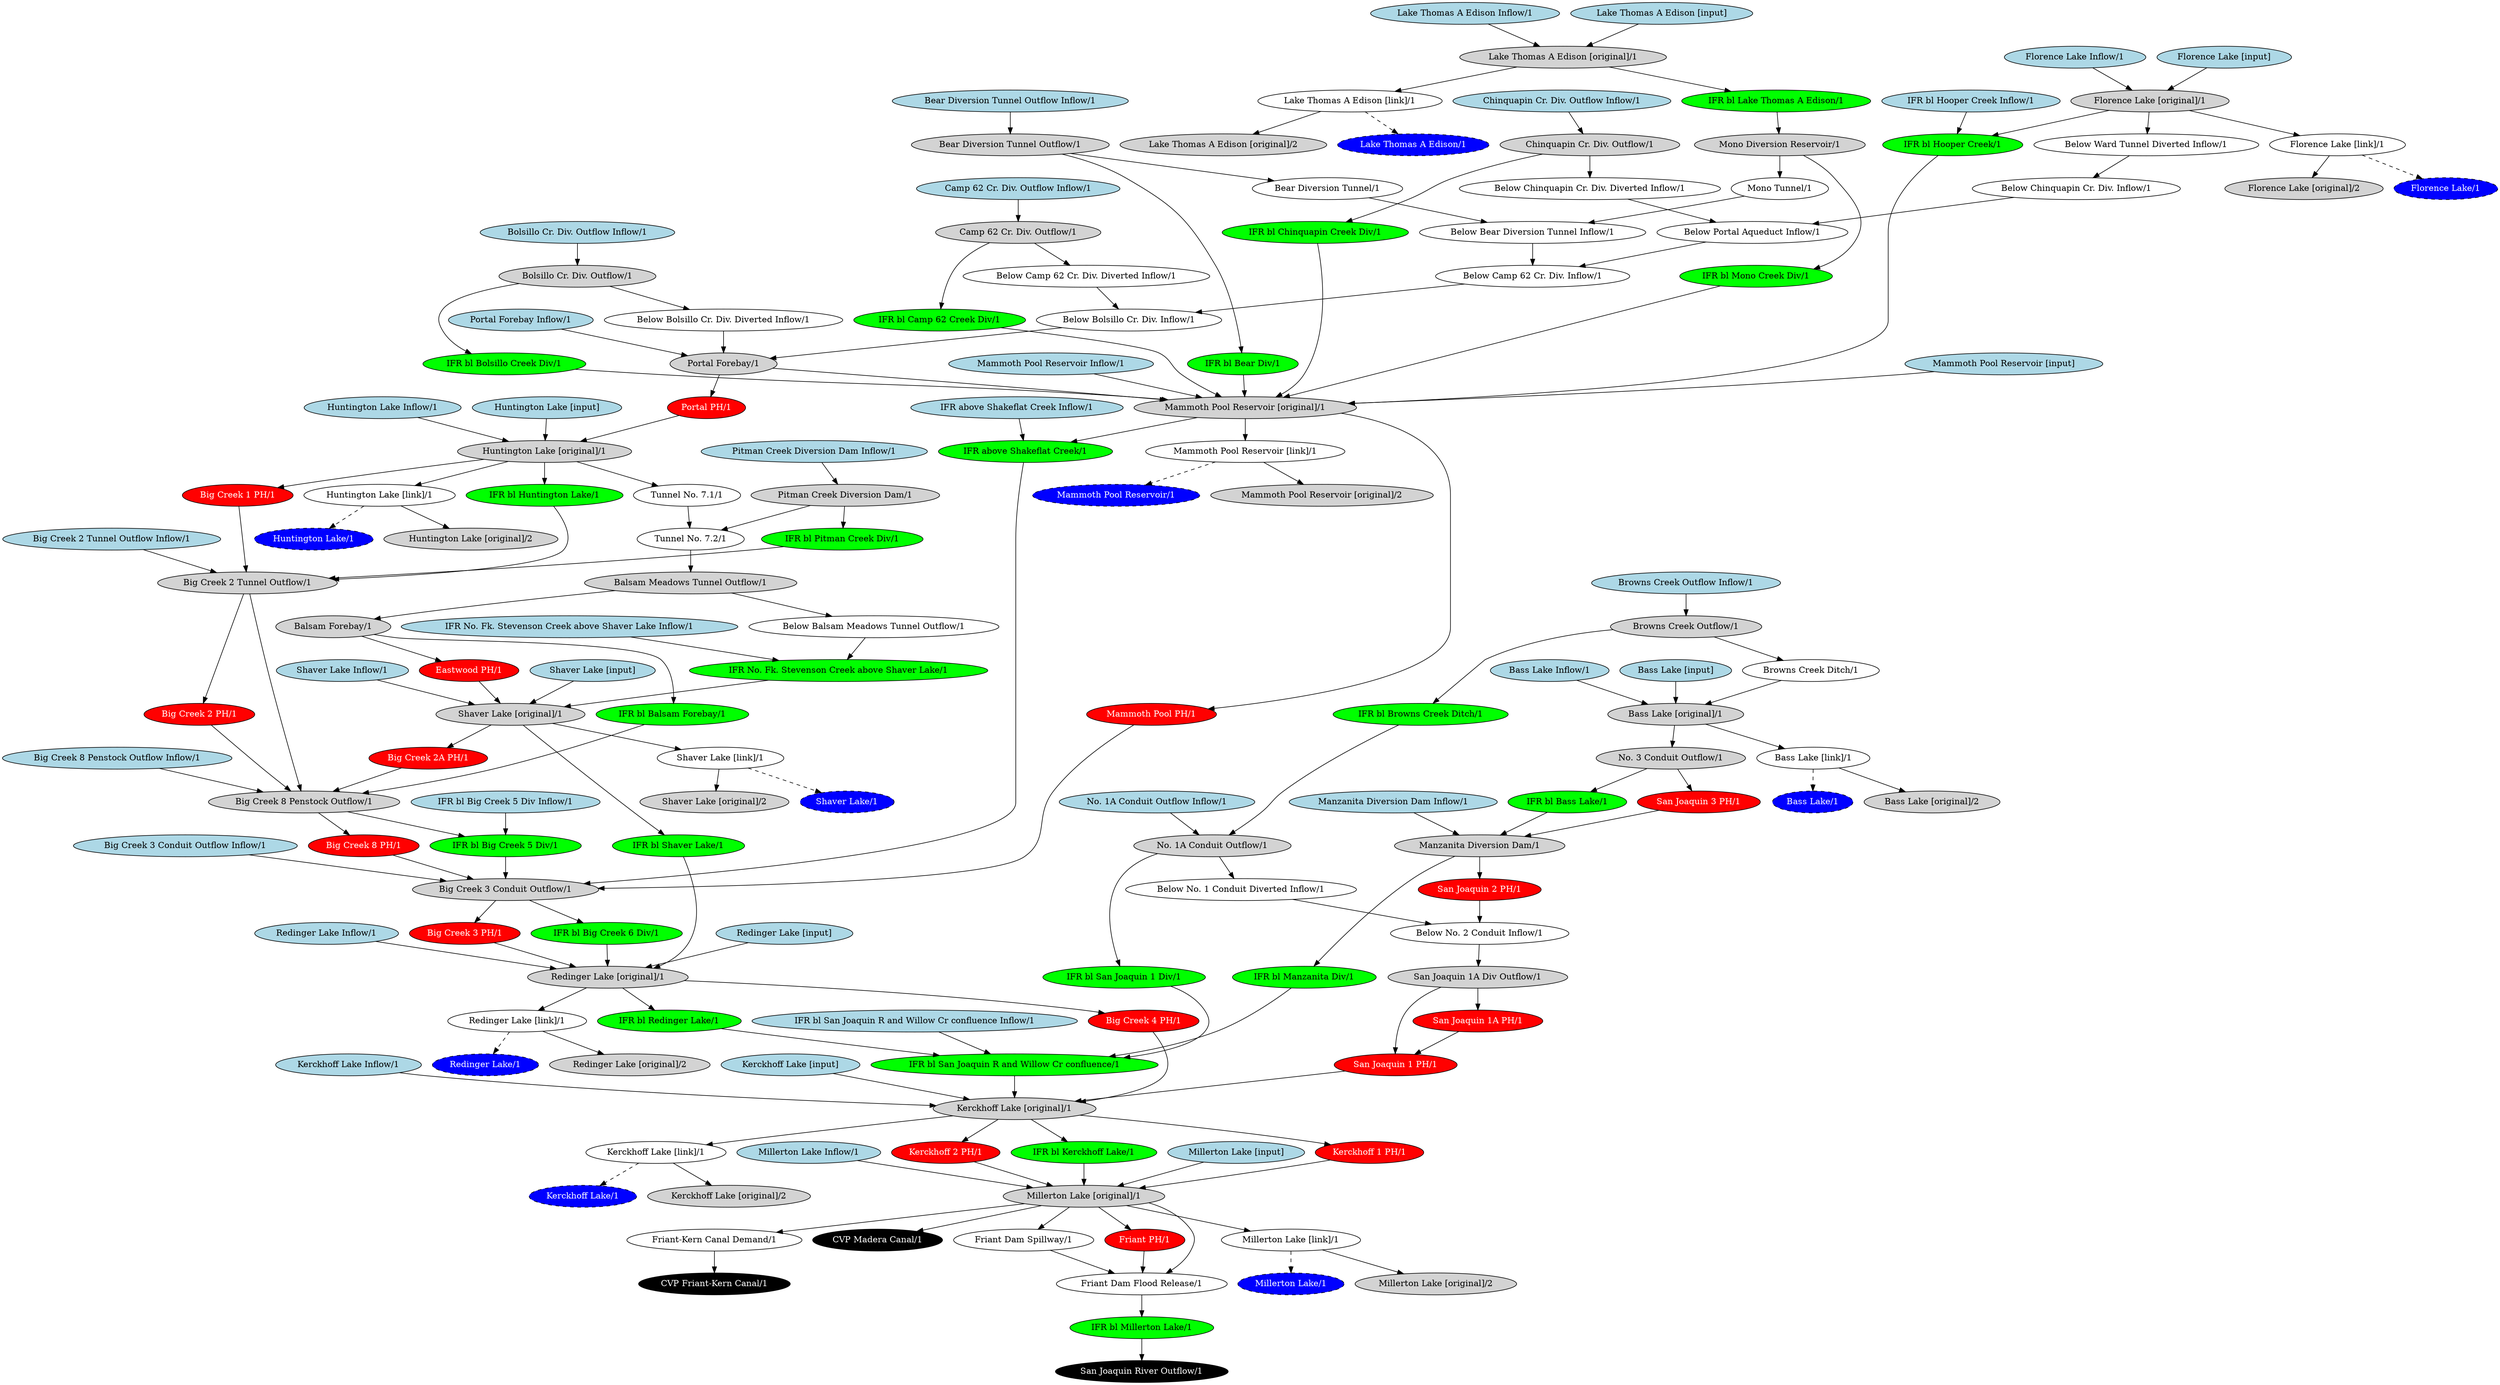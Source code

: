 // upper_san_joaquin
digraph upper_san_joaquin {
	"No. 1A Conduit Outflow Inflow/1" [fillcolor=lightblue fontcolor=black shape=oval style=filled]
	"Manzanita Diversion Dam Inflow/1" [fillcolor=lightblue fontcolor=black shape=oval style=filled]
	"Millerton Lake Inflow/1" [fillcolor=lightblue fontcolor=black shape=oval style=filled]
	"Kerckhoff Lake Inflow/1" [fillcolor=lightblue fontcolor=black shape=oval style=filled]
	"Browns Creek Outflow Inflow/1" [fillcolor=lightblue fontcolor=black shape=oval style=filled]
	"Bass Lake Inflow/1" [fillcolor=lightblue fontcolor=black shape=oval style=filled]
	"Redinger Lake Inflow/1" [fillcolor=lightblue fontcolor=black shape=oval style=filled]
	"Shaver Lake Inflow/1" [fillcolor=lightblue fontcolor=black shape=oval style=filled]
	"Big Creek 3 Conduit Outflow Inflow/1" [fillcolor=lightblue fontcolor=black shape=oval style=filled]
	"IFR above Shakeflat Creek Inflow/1" [fillcolor=lightblue fontcolor=black shape=oval style=filled]
	"Mammoth Pool Reservoir Inflow/1" [fillcolor=lightblue fontcolor=black shape=oval style=filled]
	"Big Creek 8 Penstock Outflow Inflow/1" [fillcolor=lightblue fontcolor=black shape=oval style=filled]
	"Big Creek 2 Tunnel Outflow Inflow/1" [fillcolor=lightblue fontcolor=black shape=oval style=filled]
	"Huntington Lake Inflow/1" [fillcolor=lightblue fontcolor=black shape=oval style=filled]
	"Lake Thomas A Edison Inflow/1" [fillcolor=lightblue fontcolor=black shape=oval style=filled]
	"Portal Forebay Inflow/1" [fillcolor=lightblue fontcolor=black shape=oval style=filled]
	"Bolsillo Cr. Div. Outflow Inflow/1" [fillcolor=lightblue fontcolor=black shape=oval style=filled]
	"Camp 62 Cr. Div. Outflow Inflow/1" [fillcolor=lightblue fontcolor=black shape=oval style=filled]
	"Chinquapin Cr. Div. Outflow Inflow/1" [fillcolor=lightblue fontcolor=black shape=oval style=filled]
	"IFR bl Hooper Creek Inflow/1" [fillcolor=lightblue fontcolor=black shape=oval style=filled]
	"Florence Lake Inflow/1" [fillcolor=lightblue fontcolor=black shape=oval style=filled]
	"IFR No. Fk. Stevenson Creek above Shaver Lake Inflow/1" [fillcolor=lightblue fontcolor=black shape=oval style=filled]
	"IFR bl Big Creek 5 Div Inflow/1" [fillcolor=lightblue fontcolor=black shape=oval style=filled]
	"Bear Diversion Tunnel Outflow Inflow/1" [fillcolor=lightblue fontcolor=black shape=oval style=filled]
	"Pitman Creek Diversion Dam Inflow/1" [fillcolor=lightblue fontcolor=black shape=oval style=filled]
	"IFR bl San Joaquin R and Willow Cr confluence Inflow/1" [fillcolor=lightblue fontcolor=black shape=oval style=filled]
	"Bear Diversion Tunnel/1" [fillcolor=white fontcolor=black shape=oval style=filled]
	"Below Balsam Meadows Tunnel Outflow/1" [fillcolor=white fontcolor=black shape=oval style=filled]
	"Below Bear Diversion Tunnel Inflow/1" [fillcolor=white fontcolor=black shape=oval style=filled]
	"Below Bolsillo Cr. Div. Diverted Inflow/1" [fillcolor=white fontcolor=black shape=oval style=filled]
	"Below Bolsillo Cr. Div. Inflow/1" [fillcolor=white fontcolor=black shape=oval style=filled]
	"Below Camp 62 Cr. Div. Diverted Inflow/1" [fillcolor=white fontcolor=black shape=oval style=filled]
	"Below Camp 62 Cr. Div. Inflow/1" [fillcolor=white fontcolor=black shape=oval style=filled]
	"Below Chinquapin Cr. Div. Diverted Inflow/1" [fillcolor=white fontcolor=black shape=oval style=filled]
	"Below Chinquapin Cr. Div. Inflow/1" [fillcolor=white fontcolor=black shape=oval style=filled]
	"Below No. 1 Conduit Diverted Inflow/1" [fillcolor=white fontcolor=black shape=oval style=filled]
	"Below No. 2 Conduit Inflow/1" [fillcolor=white fontcolor=black shape=oval style=filled]
	"Below Portal Aqueduct Inflow/1" [fillcolor=white fontcolor=black shape=oval style=filled]
	"Below Ward Tunnel Diverted Inflow/1" [fillcolor=white fontcolor=black shape=oval style=filled]
	"Browns Creek Ditch/1" [fillcolor=white fontcolor=black shape=oval style=filled]
	"Friant-Kern Canal Demand/1" [fillcolor=white fontcolor=black shape=oval style=filled]
	"Mono Tunnel/1" [fillcolor=white fontcolor=black shape=oval style=filled]
	"Tunnel No. 7.1/1" [fillcolor=white fontcolor=black shape=oval style=filled]
	"Tunnel No. 7.2/1" [fillcolor=white fontcolor=black shape=oval style=filled]
	"Balsam Forebay/1" [fillcolor=lightgrey fontcolor=black shape=oval style=filled]
	"Balsam Meadows Tunnel Outflow/1" [fillcolor=lightgrey fontcolor=black shape=oval style=filled]
	"Bass Lake [original]/1" [fillcolor=lightgrey fontcolor=black shape=oval style=filled]
	"Bass Lake [input]" [fillcolor=lightblue fontcolor=black shape=oval style=filled]
	"Bass Lake [link]/1" [fillcolor=white fontcolor=black shape=oval style=filled]
	"Bass Lake/1" [fillcolor=blue fontcolor=white shape=oval style="filled,dashed"]
	"Bass Lake [link]/1" -> "Bass Lake/1" [style=dashed]
	"Bass Lake [original]/2" [fillcolor=lightgrey fontcolor=black shape=oval style=filled]
	"Bear Diversion Tunnel Outflow/1" [fillcolor=lightgrey fontcolor=black shape=oval style=filled]
	"Big Creek 1 PH/1" [fillcolor=red fontcolor=white shape=oval style=filled]
	"Big Creek 2 PH/1" [fillcolor=red fontcolor=white shape=oval style=filled]
	"Big Creek 2 Tunnel Outflow/1" [fillcolor=lightgrey fontcolor=black shape=oval style=filled]
	"Big Creek 2A PH/1" [fillcolor=red fontcolor=white shape=oval style=filled]
	"Big Creek 3 Conduit Outflow/1" [fillcolor=lightgrey fontcolor=black shape=oval style=filled]
	"Big Creek 3 PH/1" [fillcolor=red fontcolor=white shape=oval style=filled]
	"Big Creek 4 PH/1" [fillcolor=red fontcolor=white shape=oval style=filled]
	"Big Creek 8 Penstock Outflow/1" [fillcolor=lightgrey fontcolor=black shape=oval style=filled]
	"Big Creek 8 PH/1" [fillcolor=red fontcolor=white shape=oval style=filled]
	"Bolsillo Cr. Div. Outflow/1" [fillcolor=lightgrey fontcolor=black shape=oval style=filled]
	"Browns Creek Outflow/1" [fillcolor=lightgrey fontcolor=black shape=oval style=filled]
	"Camp 62 Cr. Div. Outflow/1" [fillcolor=lightgrey fontcolor=black shape=oval style=filled]
	"Chinquapin Cr. Div. Outflow/1" [fillcolor=lightgrey fontcolor=black shape=oval style=filled]
	"CVP Friant-Kern Canal/1" [fillcolor=black fontcolor=white shape=oval style=filled]
	"CVP Madera Canal/1" [fillcolor=black fontcolor=white shape=oval style=filled]
	"Eastwood PH/1" [fillcolor=red fontcolor=white shape=oval style=filled]
	"Florence Lake [original]/1" [fillcolor=lightgrey fontcolor=black shape=oval style=filled]
	"Florence Lake [input]" [fillcolor=lightblue fontcolor=black shape=oval style=filled]
	"Florence Lake [link]/1" [fillcolor=white fontcolor=black shape=oval style=filled]
	"Florence Lake/1" [fillcolor=blue fontcolor=white shape=oval style="filled,dashed"]
	"Florence Lake [link]/1" -> "Florence Lake/1" [style=dashed]
	"Florence Lake [original]/2" [fillcolor=lightgrey fontcolor=black shape=oval style=filled]
	"Friant Dam Spillway/1" [fillcolor=white fontcolor=black shape=oval style=filled]
	"Friant Dam Flood Release/1" [fillcolor=white fontcolor=black shape=oval style=filled]
	"Friant PH/1" [fillcolor=red fontcolor=white shape=oval style=filled]
	"Huntington Lake [original]/1" [fillcolor=lightgrey fontcolor=black shape=oval style=filled]
	"Huntington Lake [input]" [fillcolor=lightblue fontcolor=black shape=oval style=filled]
	"Huntington Lake [link]/1" [fillcolor=white fontcolor=black shape=oval style=filled]
	"Huntington Lake/1" [fillcolor=blue fontcolor=white shape=oval style="filled,dashed"]
	"Huntington Lake [link]/1" -> "Huntington Lake/1" [style=dashed]
	"Huntington Lake [original]/2" [fillcolor=lightgrey fontcolor=black shape=oval style=filled]
	"IFR above Shakeflat Creek/1" [fillcolor=green fontcolor=black shape=oval style=filled]
	"IFR bl Balsam Forebay/1" [fillcolor=green fontcolor=black shape=oval style=filled]
	"IFR bl Bass Lake/1" [fillcolor=green fontcolor=black shape=oval style=filled]
	"IFR bl Bear Div/1" [fillcolor=green fontcolor=black shape=oval style=filled]
	"IFR bl Big Creek 5 Div/1" [fillcolor=green fontcolor=black shape=oval style=filled]
	"IFR bl Big Creek 6 Div/1" [fillcolor=green fontcolor=black shape=oval style=filled]
	"IFR bl Bolsillo Creek Div/1" [fillcolor=green fontcolor=black shape=oval style=filled]
	"IFR bl Browns Creek Ditch/1" [fillcolor=green fontcolor=black shape=oval style=filled]
	"IFR bl Camp 62 Creek Div/1" [fillcolor=green fontcolor=black shape=oval style=filled]
	"IFR bl Chinquapin Creek Div/1" [fillcolor=green fontcolor=black shape=oval style=filled]
	"IFR bl Hooper Creek/1" [fillcolor=green fontcolor=black shape=oval style=filled]
	"IFR bl Huntington Lake/1" [fillcolor=green fontcolor=black shape=oval style=filled]
	"IFR bl Kerckhoff Lake/1" [fillcolor=green fontcolor=black shape=oval style=filled]
	"IFR bl Lake Thomas A Edison/1" [fillcolor=green fontcolor=black shape=oval style=filled]
	"IFR bl Manzanita Div/1" [fillcolor=green fontcolor=black shape=oval style=filled]
	"IFR bl Millerton Lake/1" [fillcolor=green fontcolor=black shape=oval style=filled]
	"IFR bl Mono Creek Div/1" [fillcolor=green fontcolor=black shape=oval style=filled]
	"IFR bl Pitman Creek Div/1" [fillcolor=green fontcolor=black shape=oval style=filled]
	"IFR bl Redinger Lake/1" [fillcolor=green fontcolor=black shape=oval style=filled]
	"IFR bl San Joaquin 1 Div/1" [fillcolor=green fontcolor=black shape=oval style=filled]
	"IFR bl San Joaquin R and Willow Cr confluence/1" [fillcolor=green fontcolor=black shape=oval style=filled]
	"IFR bl Shaver Lake/1" [fillcolor=green fontcolor=black shape=oval style=filled]
	"IFR No. Fk. Stevenson Creek above Shaver Lake/1" [fillcolor=green fontcolor=black shape=oval style=filled]
	"Kerckhoff 1 PH/1" [fillcolor=red fontcolor=white shape=oval style=filled]
	"Kerckhoff 2 PH/1" [fillcolor=red fontcolor=white shape=oval style=filled]
	"Kerckhoff Lake [original]/1" [fillcolor=lightgrey fontcolor=black shape=oval style=filled]
	"Kerckhoff Lake [input]" [fillcolor=lightblue fontcolor=black shape=oval style=filled]
	"Kerckhoff Lake [link]/1" [fillcolor=white fontcolor=black shape=oval style=filled]
	"Kerckhoff Lake/1" [fillcolor=blue fontcolor=white shape=oval style="filled,dashed"]
	"Kerckhoff Lake [link]/1" -> "Kerckhoff Lake/1" [style=dashed]
	"Kerckhoff Lake [original]/2" [fillcolor=lightgrey fontcolor=black shape=oval style=filled]
	"Lake Thomas A Edison [original]/1" [fillcolor=lightgrey fontcolor=black shape=oval style=filled]
	"Lake Thomas A Edison [input]" [fillcolor=lightblue fontcolor=black shape=oval style=filled]
	"Lake Thomas A Edison [link]/1" [fillcolor=white fontcolor=black shape=oval style=filled]
	"Lake Thomas A Edison/1" [fillcolor=blue fontcolor=white shape=oval style="filled,dashed"]
	"Lake Thomas A Edison [link]/1" -> "Lake Thomas A Edison/1" [style=dashed]
	"Lake Thomas A Edison [original]/2" [fillcolor=lightgrey fontcolor=black shape=oval style=filled]
	"Mammoth Pool PH/1" [fillcolor=red fontcolor=white shape=oval style=filled]
	"Mammoth Pool Reservoir [original]/1" [fillcolor=lightgrey fontcolor=black shape=oval style=filled]
	"Mammoth Pool Reservoir [input]" [fillcolor=lightblue fontcolor=black shape=oval style=filled]
	"Mammoth Pool Reservoir [link]/1" [fillcolor=white fontcolor=black shape=oval style=filled]
	"Mammoth Pool Reservoir/1" [fillcolor=blue fontcolor=white shape=oval style="filled,dashed"]
	"Mammoth Pool Reservoir [link]/1" -> "Mammoth Pool Reservoir/1" [style=dashed]
	"Mammoth Pool Reservoir [original]/2" [fillcolor=lightgrey fontcolor=black shape=oval style=filled]
	"Manzanita Diversion Dam/1" [fillcolor=lightgrey fontcolor=black shape=oval style=filled]
	"Millerton Lake [original]/1" [fillcolor=lightgrey fontcolor=black shape=oval style=filled]
	"Millerton Lake [input]" [fillcolor=lightblue fontcolor=black shape=oval style=filled]
	"Millerton Lake [link]/1" [fillcolor=white fontcolor=black shape=oval style=filled]
	"Millerton Lake/1" [fillcolor=blue fontcolor=white shape=oval style="filled,dashed"]
	"Millerton Lake [link]/1" -> "Millerton Lake/1" [style=dashed]
	"Millerton Lake [original]/2" [fillcolor=lightgrey fontcolor=black shape=oval style=filled]
	"Mono Diversion Reservoir/1" [fillcolor=lightgrey fontcolor=black shape=oval style=filled]
	"No. 1A Conduit Outflow/1" [fillcolor=lightgrey fontcolor=black shape=oval style=filled]
	"No. 3 Conduit Outflow/1" [fillcolor=lightgrey fontcolor=black shape=oval style=filled]
	"Pitman Creek Diversion Dam/1" [fillcolor=lightgrey fontcolor=black shape=oval style=filled]
	"Portal Forebay/1" [fillcolor=lightgrey fontcolor=black shape=oval style=filled]
	"Portal PH/1" [fillcolor=red fontcolor=white shape=oval style=filled]
	"Redinger Lake [original]/1" [fillcolor=lightgrey fontcolor=black shape=oval style=filled]
	"Redinger Lake [input]" [fillcolor=lightblue fontcolor=black shape=oval style=filled]
	"Redinger Lake [link]/1" [fillcolor=white fontcolor=black shape=oval style=filled]
	"Redinger Lake/1" [fillcolor=blue fontcolor=white shape=oval style="filled,dashed"]
	"Redinger Lake [link]/1" -> "Redinger Lake/1" [style=dashed]
	"Redinger Lake [original]/2" [fillcolor=lightgrey fontcolor=black shape=oval style=filled]
	"San Joaquin 1 PH/1" [fillcolor=red fontcolor=white shape=oval style=filled]
	"San Joaquin 1A Div Outflow/1" [fillcolor=lightgrey fontcolor=black shape=oval style=filled]
	"San Joaquin 1A PH/1" [fillcolor=red fontcolor=white shape=oval style=filled]
	"San Joaquin 2 PH/1" [fillcolor=red fontcolor=white shape=oval style=filled]
	"San Joaquin 3 PH/1" [fillcolor=red fontcolor=white shape=oval style=filled]
	"San Joaquin River Outflow/1" [fillcolor=black fontcolor=white shape=oval style=filled]
	"Shaver Lake [original]/1" [fillcolor=lightgrey fontcolor=black shape=oval style=filled]
	"Shaver Lake [input]" [fillcolor=lightblue fontcolor=black shape=oval style=filled]
	"Shaver Lake [link]/1" [fillcolor=white fontcolor=black shape=oval style=filled]
	"Shaver Lake/1" [fillcolor=blue fontcolor=white shape=oval style="filled,dashed"]
	"Shaver Lake [link]/1" -> "Shaver Lake/1" [style=dashed]
	"Shaver Lake [original]/2" [fillcolor=lightgrey fontcolor=black shape=oval style=filled]
	"Bass Lake [input]" -> "Bass Lake [original]/1"
	"Bass Lake [original]/1" -> "Bass Lake [link]/1"
	"Bass Lake [link]/1" -> "Bass Lake [original]/2"
	"Florence Lake [input]" -> "Florence Lake [original]/1"
	"Florence Lake [original]/1" -> "Florence Lake [link]/1"
	"Florence Lake [link]/1" -> "Florence Lake [original]/2"
	"Huntington Lake [input]" -> "Huntington Lake [original]/1"
	"Huntington Lake [original]/1" -> "Huntington Lake [link]/1"
	"Huntington Lake [link]/1" -> "Huntington Lake [original]/2"
	"Kerckhoff Lake [input]" -> "Kerckhoff Lake [original]/1"
	"Kerckhoff Lake [original]/1" -> "Kerckhoff Lake [link]/1"
	"Kerckhoff Lake [link]/1" -> "Kerckhoff Lake [original]/2"
	"Lake Thomas A Edison [input]" -> "Lake Thomas A Edison [original]/1"
	"Lake Thomas A Edison [original]/1" -> "Lake Thomas A Edison [link]/1"
	"Lake Thomas A Edison [link]/1" -> "Lake Thomas A Edison [original]/2"
	"Mammoth Pool Reservoir [input]" -> "Mammoth Pool Reservoir [original]/1"
	"Mammoth Pool Reservoir [original]/1" -> "Mammoth Pool Reservoir [link]/1"
	"Mammoth Pool Reservoir [link]/1" -> "Mammoth Pool Reservoir [original]/2"
	"Millerton Lake [input]" -> "Millerton Lake [original]/1"
	"Millerton Lake [original]/1" -> "Millerton Lake [link]/1"
	"Millerton Lake [link]/1" -> "Millerton Lake [original]/2"
	"Redinger Lake [input]" -> "Redinger Lake [original]/1"
	"Redinger Lake [original]/1" -> "Redinger Lake [link]/1"
	"Redinger Lake [link]/1" -> "Redinger Lake [original]/2"
	"Shaver Lake [input]" -> "Shaver Lake [original]/1"
	"Shaver Lake [original]/1" -> "Shaver Lake [link]/1"
	"Shaver Lake [link]/1" -> "Shaver Lake [original]/2"
	"Balsam Meadows Tunnel Outflow/1" -> "Below Balsam Meadows Tunnel Outflow/1"
	"Bolsillo Cr. Div. Outflow/1" -> "Below Bolsillo Cr. Div. Diverted Inflow/1"
	"Camp 62 Cr. Div. Outflow/1" -> "Below Camp 62 Cr. Div. Diverted Inflow/1"
	"Chinquapin Cr. Div. Outflow/1" -> "Below Chinquapin Cr. Div. Diverted Inflow/1"
	"No. 1A Conduit Outflow Inflow/1" -> "No. 1A Conduit Outflow/1"
	"Manzanita Diversion Dam Inflow/1" -> "Manzanita Diversion Dam/1"
	"No. 1A Conduit Outflow/1" -> "Below No. 1 Conduit Diverted Inflow/1"
	"Below No. 2 Conduit Inflow/1" -> "San Joaquin 1A Div Outflow/1"
	"Florence Lake [original]/1" -> "Below Ward Tunnel Diverted Inflow/1"
	"Huntington Lake [original]/1" -> "Tunnel No. 7.1/1"
	"Tunnel No. 7.2/1" -> "Balsam Meadows Tunnel Outflow/1"
	"Balsam Meadows Tunnel Outflow/1" -> "Balsam Forebay/1"
	"Balsam Forebay/1" -> "IFR bl Balsam Forebay/1"
	"Big Creek 2 Tunnel Outflow/1" -> "Big Creek 2 PH/1"
	"Big Creek 3 Conduit Outflow/1" -> "Big Creek 3 PH/1"
	"Redinger Lake [original]/1" -> "Big Creek 4 PH/1"
	"Big Creek 8 Penstock Outflow/1" -> "Big Creek 8 PH/1"
	"Bolsillo Cr. Div. Outflow/1" -> "IFR bl Bolsillo Creek Div/1"
	"Browns Creek Outflow/1" -> "IFR bl Browns Creek Ditch/1"
	"Camp 62 Cr. Div. Outflow/1" -> "IFR bl Camp 62 Creek Div/1"
	"Chinquapin Cr. Div. Outflow/1" -> "IFR bl Chinquapin Creek Div/1"
	"Huntington Lake [original]/1" -> "IFR bl Huntington Lake/1"
	"No. 3 Conduit Outflow/1" -> "IFR bl Bass Lake/1"
	"Bear Diversion Tunnel Outflow/1" -> "IFR bl Bear Div/1"
	"IFR bl Browns Creek Ditch/1" -> "No. 1A Conduit Outflow/1"
	"Mono Diversion Reservoir/1" -> "IFR bl Mono Creek Div/1"
	"Pitman Creek Diversion Dam/1" -> "IFR bl Pitman Creek Div/1"
	"Kerckhoff Lake [original]/1" -> "Kerckhoff 1 PH/1"
	"Kerckhoff Lake [original]/1" -> "IFR bl Kerckhoff Lake/1"
	"Kerckhoff Lake [original]/1" -> "Kerckhoff 2 PH/1"
	"Lake Thomas A Edison [original]/1" -> "IFR bl Lake Thomas A Edison/1"
	"Mammoth Pool Reservoir [original]/1" -> "Mammoth Pool PH/1"
	"Manzanita Diversion Dam/1" -> "San Joaquin 2 PH/1"
	"Bass Lake [original]/1" -> "No. 3 Conduit Outflow/1"
	"No. 1A Conduit Outflow/1" -> "IFR bl San Joaquin 1 Div/1"
	"Shaver Lake [original]/1" -> "Big Creek 2A PH/1"
	"Portal Forebay/1" -> "Portal PH/1"
	"San Joaquin 1A Div Outflow/1" -> "San Joaquin 1A PH/1"
	"Shaver Lake [original]/1" -> "IFR bl Shaver Lake/1"
	"Big Creek 3 Conduit Outflow/1" -> "IFR bl Big Creek 6 Div/1"
	"Redinger Lake [original]/1" -> "IFR bl Redinger Lake/1"
	"Balsam Forebay/1" -> "Eastwood PH/1"
	"Millerton Lake [original]/1" -> "Friant-Kern Canal Demand/1"
	"Manzanita Diversion Dam/1" -> "IFR bl Manzanita Div/1"
	"Millerton Lake [original]/1" -> "Friant PH/1"
	"Millerton Lake [original]/1" -> "Friant Dam Spillway/1"
	"Huntington Lake [original]/1" -> "Big Creek 1 PH/1"
	"Friant Dam Flood Release/1" -> "IFR bl Millerton Lake/1"
	"Below Bolsillo Cr. Div. Diverted Inflow/1" -> "Portal Forebay/1"
	"Below Bolsillo Cr. Div. Inflow/1" -> "Portal Forebay/1"
	"Browns Creek Ditch/1" -> "Bass Lake [original]/1"
	"Below Camp 62 Cr. Div. Diverted Inflow/1" -> "Below Bolsillo Cr. Div. Inflow/1"
	"Below Camp 62 Cr. Div. Inflow/1" -> "Below Bolsillo Cr. Div. Inflow/1"
	"Below Chinquapin Cr. Div. Diverted Inflow/1" -> "Below Portal Aqueduct Inflow/1"
	"Below Chinquapin Cr. Div. Inflow/1" -> "Below Portal Aqueduct Inflow/1"
	"Bear Diversion Tunnel/1" -> "Below Bear Diversion Tunnel Inflow/1"
	"Mono Tunnel/1" -> "Below Bear Diversion Tunnel Inflow/1"
	"Below No. 1 Conduit Diverted Inflow/1" -> "Below No. 2 Conduit Inflow/1"
	"Below Bear Diversion Tunnel Inflow/1" -> "Below Camp 62 Cr. Div. Inflow/1"
	"Below Portal Aqueduct Inflow/1" -> "Below Camp 62 Cr. Div. Inflow/1"
	"Millerton Lake Inflow/1" -> "Millerton Lake [original]/1"
	"Friant PH/1" -> "Friant Dam Flood Release/1"
	"Friant Dam Spillway/1" -> "Friant Dam Flood Release/1"
	"Millerton Lake [original]/1" -> "Friant Dam Flood Release/1"
	"Tunnel No. 7.1/1" -> "Tunnel No. 7.2/1"
	"Pitman Creek Diversion Dam/1" -> "Tunnel No. 7.2/1"
	"San Joaquin 1A Div Outflow/1" -> "San Joaquin 1 PH/1"
	"Kerckhoff Lake Inflow/1" -> "Kerckhoff Lake [original]/1"
	"Browns Creek Outflow Inflow/1" -> "Browns Creek Outflow/1"
	"Bass Lake Inflow/1" -> "Bass Lake [original]/1"
	"Redinger Lake Inflow/1" -> "Redinger Lake [original]/1"
	"Shaver Lake Inflow/1" -> "Shaver Lake [original]/1"
	"Big Creek 3 Conduit Outflow Inflow/1" -> "Big Creek 3 Conduit Outflow/1"
	"Mammoth Pool Reservoir [original]/1" -> "IFR above Shakeflat Creek/1"
	"IFR above Shakeflat Creek Inflow/1" -> "IFR above Shakeflat Creek/1"
	"Mammoth Pool Reservoir Inflow/1" -> "Mammoth Pool Reservoir [original]/1"
	"Portal Forebay/1" -> "Mammoth Pool Reservoir [original]/1"
	"Big Creek 8 Penstock Outflow Inflow/1" -> "Big Creek 8 Penstock Outflow/1"
	"Big Creek 2 Tunnel Outflow/1" -> "Big Creek 8 Penstock Outflow/1"
	"Big Creek 2 Tunnel Outflow Inflow/1" -> "Big Creek 2 Tunnel Outflow/1"
	"Huntington Lake Inflow/1" -> "Huntington Lake [original]/1"
	"Lake Thomas A Edison Inflow/1" -> "Lake Thomas A Edison [original]/1"
	"Portal Forebay Inflow/1" -> "Portal Forebay/1"
	"Bolsillo Cr. Div. Outflow Inflow/1" -> "Bolsillo Cr. Div. Outflow/1"
	"Camp 62 Cr. Div. Outflow Inflow/1" -> "Camp 62 Cr. Div. Outflow/1"
	"Chinquapin Cr. Div. Outflow Inflow/1" -> "Chinquapin Cr. Div. Outflow/1"
	"IFR bl Hooper Creek Inflow/1" -> "IFR bl Hooper Creek/1"
	"Florence Lake Inflow/1" -> "Florence Lake [original]/1"
	"IFR bl Big Creek 6 Div/1" -> "Redinger Lake [original]/1"
	"Below Balsam Meadows Tunnel Outflow/1" -> "IFR No. Fk. Stevenson Creek above Shaver Lake/1"
	"IFR No. Fk. Stevenson Creek above Shaver Lake Inflow/1" -> "IFR No. Fk. Stevenson Creek above Shaver Lake/1"
	"Big Creek 8 Penstock Outflow/1" -> "IFR bl Big Creek 5 Div/1"
	"IFR bl Big Creek 5 Div Inflow/1" -> "IFR bl Big Creek 5 Div/1"
	"Below Ward Tunnel Diverted Inflow/1" -> "Below Chinquapin Cr. Div. Inflow/1"
	"Florence Lake [original]/1" -> "IFR bl Hooper Creek/1"
	"IFR bl Hooper Creek/1" -> "Mammoth Pool Reservoir [original]/1"
	"Bear Diversion Tunnel Outflow Inflow/1" -> "Bear Diversion Tunnel Outflow/1"
	"Bear Diversion Tunnel Outflow/1" -> "Bear Diversion Tunnel/1"
	"IFR bl Bear Div/1" -> "Mammoth Pool Reservoir [original]/1"
	"IFR bl Chinquapin Creek Div/1" -> "Mammoth Pool Reservoir [original]/1"
	"IFR bl Camp 62 Creek Div/1" -> "Mammoth Pool Reservoir [original]/1"
	"IFR bl Bolsillo Creek Div/1" -> "Mammoth Pool Reservoir [original]/1"
	"IFR bl Lake Thomas A Edison/1" -> "Mono Diversion Reservoir/1"
	"Mono Diversion Reservoir/1" -> "Mono Tunnel/1"
	"IFR bl Mono Creek Div/1" -> "Mammoth Pool Reservoir [original]/1"
	"IFR above Shakeflat Creek/1" -> "Big Creek 3 Conduit Outflow/1"
	"Mammoth Pool PH/1" -> "Big Creek 3 Conduit Outflow/1"
	"Portal PH/1" -> "Huntington Lake [original]/1"
	"IFR bl Huntington Lake/1" -> "Big Creek 2 Tunnel Outflow/1"
	"Pitman Creek Diversion Dam Inflow/1" -> "Pitman Creek Diversion Dam/1"
	"IFR bl Pitman Creek Div/1" -> "Big Creek 2 Tunnel Outflow/1"
	"Big Creek 1 PH/1" -> "Big Creek 2 Tunnel Outflow/1"
	"Eastwood PH/1" -> "Shaver Lake [original]/1"
	"IFR bl Balsam Forebay/1" -> "Big Creek 8 Penstock Outflow/1"
	"Big Creek 2 PH/1" -> "Big Creek 8 Penstock Outflow/1"
	"Big Creek 2A PH/1" -> "Big Creek 8 Penstock Outflow/1"
	"IFR bl Big Creek 5 Div/1" -> "Big Creek 3 Conduit Outflow/1"
	"Big Creek 8 PH/1" -> "Big Creek 3 Conduit Outflow/1"
	"IFR No. Fk. Stevenson Creek above Shaver Lake/1" -> "Shaver Lake [original]/1"
	"IFR bl Shaver Lake/1" -> "Redinger Lake [original]/1"
	"Big Creek 3 PH/1" -> "Redinger Lake [original]/1"
	"Browns Creek Outflow/1" -> "Browns Creek Ditch/1"
	"No. 3 Conduit Outflow/1" -> "San Joaquin 3 PH/1"
	"IFR bl Bass Lake/1" -> "Manzanita Diversion Dam/1"
	"San Joaquin 3 PH/1" -> "Manzanita Diversion Dam/1"
	"San Joaquin 2 PH/1" -> "Below No. 2 Conduit Inflow/1"
	"San Joaquin 1A PH/1" -> "San Joaquin 1 PH/1"
	"IFR bl Kerckhoff Lake/1" -> "Millerton Lake [original]/1"
	"Kerckhoff 1 PH/1" -> "Millerton Lake [original]/1"
	"Kerckhoff 2 PH/1" -> "Millerton Lake [original]/1"
	"Millerton Lake [original]/1" -> "CVP Madera Canal/1"
	"Friant-Kern Canal Demand/1" -> "CVP Friant-Kern Canal/1"
	"IFR bl Millerton Lake/1" -> "San Joaquin River Outflow/1"
	"IFR bl Redinger Lake/1" -> "IFR bl San Joaquin R and Willow Cr confluence/1"
	"IFR bl San Joaquin R and Willow Cr confluence Inflow/1" -> "IFR bl San Joaquin R and Willow Cr confluence/1"
	"IFR bl San Joaquin 1 Div/1" -> "IFR bl San Joaquin R and Willow Cr confluence/1"
	"IFR bl Manzanita Div/1" -> "IFR bl San Joaquin R and Willow Cr confluence/1"
	"IFR bl San Joaquin R and Willow Cr confluence/1" -> "Kerckhoff Lake [original]/1"
	"Big Creek 4 PH/1" -> "Kerckhoff Lake [original]/1"
	"San Joaquin 1 PH/1" -> "Kerckhoff Lake [original]/1"
}
